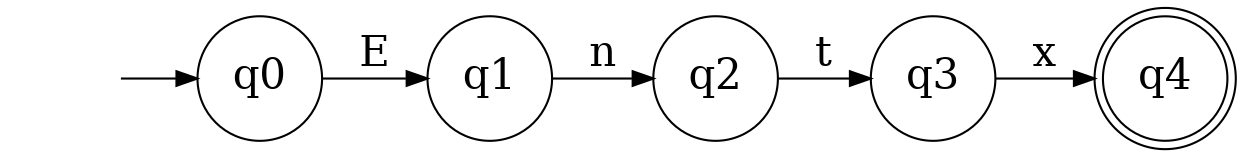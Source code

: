 digraph "automatas/Palabras_reservadas/cosoEntx" {
	graph [rankdir=LR]
	node [fontsize=20]
	edge [fontsize="20pt"]
	"" [label="" shape=plaintext]
	q4 [label=q4 shape=doublecircle]
	q3 [label=q3 shape=circle]
	q2 [label=q2 shape=circle]
	q0 [label=q0 shape=circle]
	q1 [label=q1 shape=circle]
	"" -> q0 [label=""]
	q0 -> q1 [label=E]
	q1 -> q2 [label=n]
	q2 -> q3 [label=t]
	q3 -> q4 [label=x]
}
